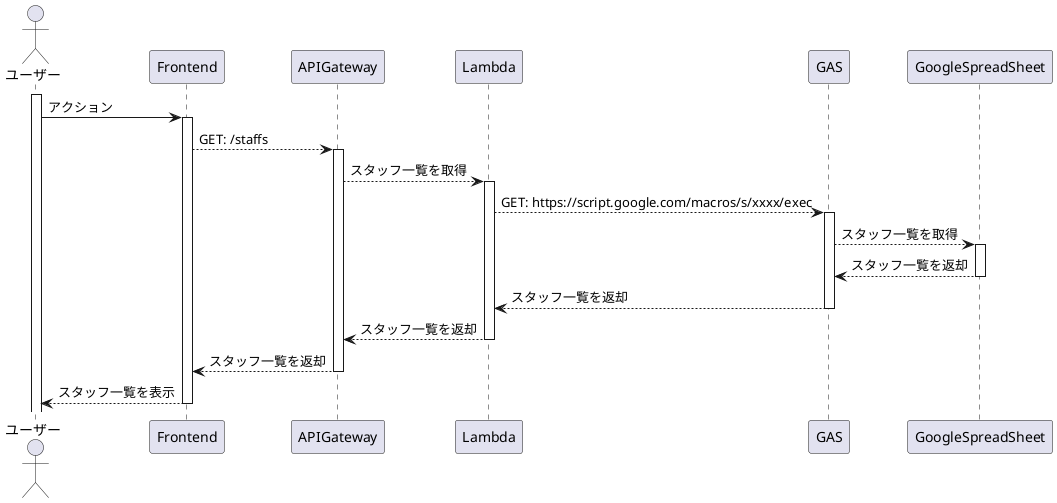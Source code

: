 @startuml GetStaffs
Actor ユーザー
Participant Frontend as Front
Participant APIGateway as Gateway
Participant Lambda
Participant GAS
Participant GoogleSpreadSheet

activate ユーザー
ユーザー -> Front: アクション
activate Front
Front --> Gateway: GET: /staffs
activate Gateway
Gateway --> Lambda: スタッフ一覧を取得
activate Lambda
Lambda --> GAS: GET: https://script.google.com/macros/s/xxxx/exec
activate GAS
GAS --> GoogleSpreadSheet: スタッフ一覧を取得
activate GoogleSpreadSheet
GoogleSpreadSheet --> GAS: スタッフ一覧を返却
deactivate GoogleSpreadSheet
GAS --> Lambda: スタッフ一覧を返却
deactivate GAS
Lambda --> Gateway: スタッフ一覧を返却
deactivate Lambda
Gateway --> Front: スタッフ一覧を返却
deactivate Gateway
Front --> ユーザー: スタッフ一覧を表示
deactivate Front
@enduml


